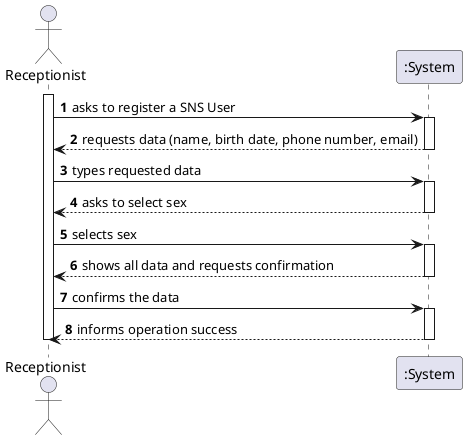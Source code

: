 @startuml US03_SSD
autonumber
actor "Receptionist" as Receptionist

activate Receptionist
Receptionist -> ":System" : asks to register a SNS User
activate ":System"
":System" --> Receptionist : requests data (name, birth date, phone number, email)
deactivate ":System"

Receptionist -> ":System" : types requested data
activate ":System"
":System" --> Receptionist : asks to select sex
deactivate ":System"

Receptionist -> ":System" : selects sex
activate ":System"
":System" --> Receptionist : shows all data and requests confirmation
deactivate ":System"

Receptionist -> ":System" : confirms the data
activate ":System"
":System" --> Receptionist : informs operation success
deactivate ":System"

deactivate Receptionist

@enduml